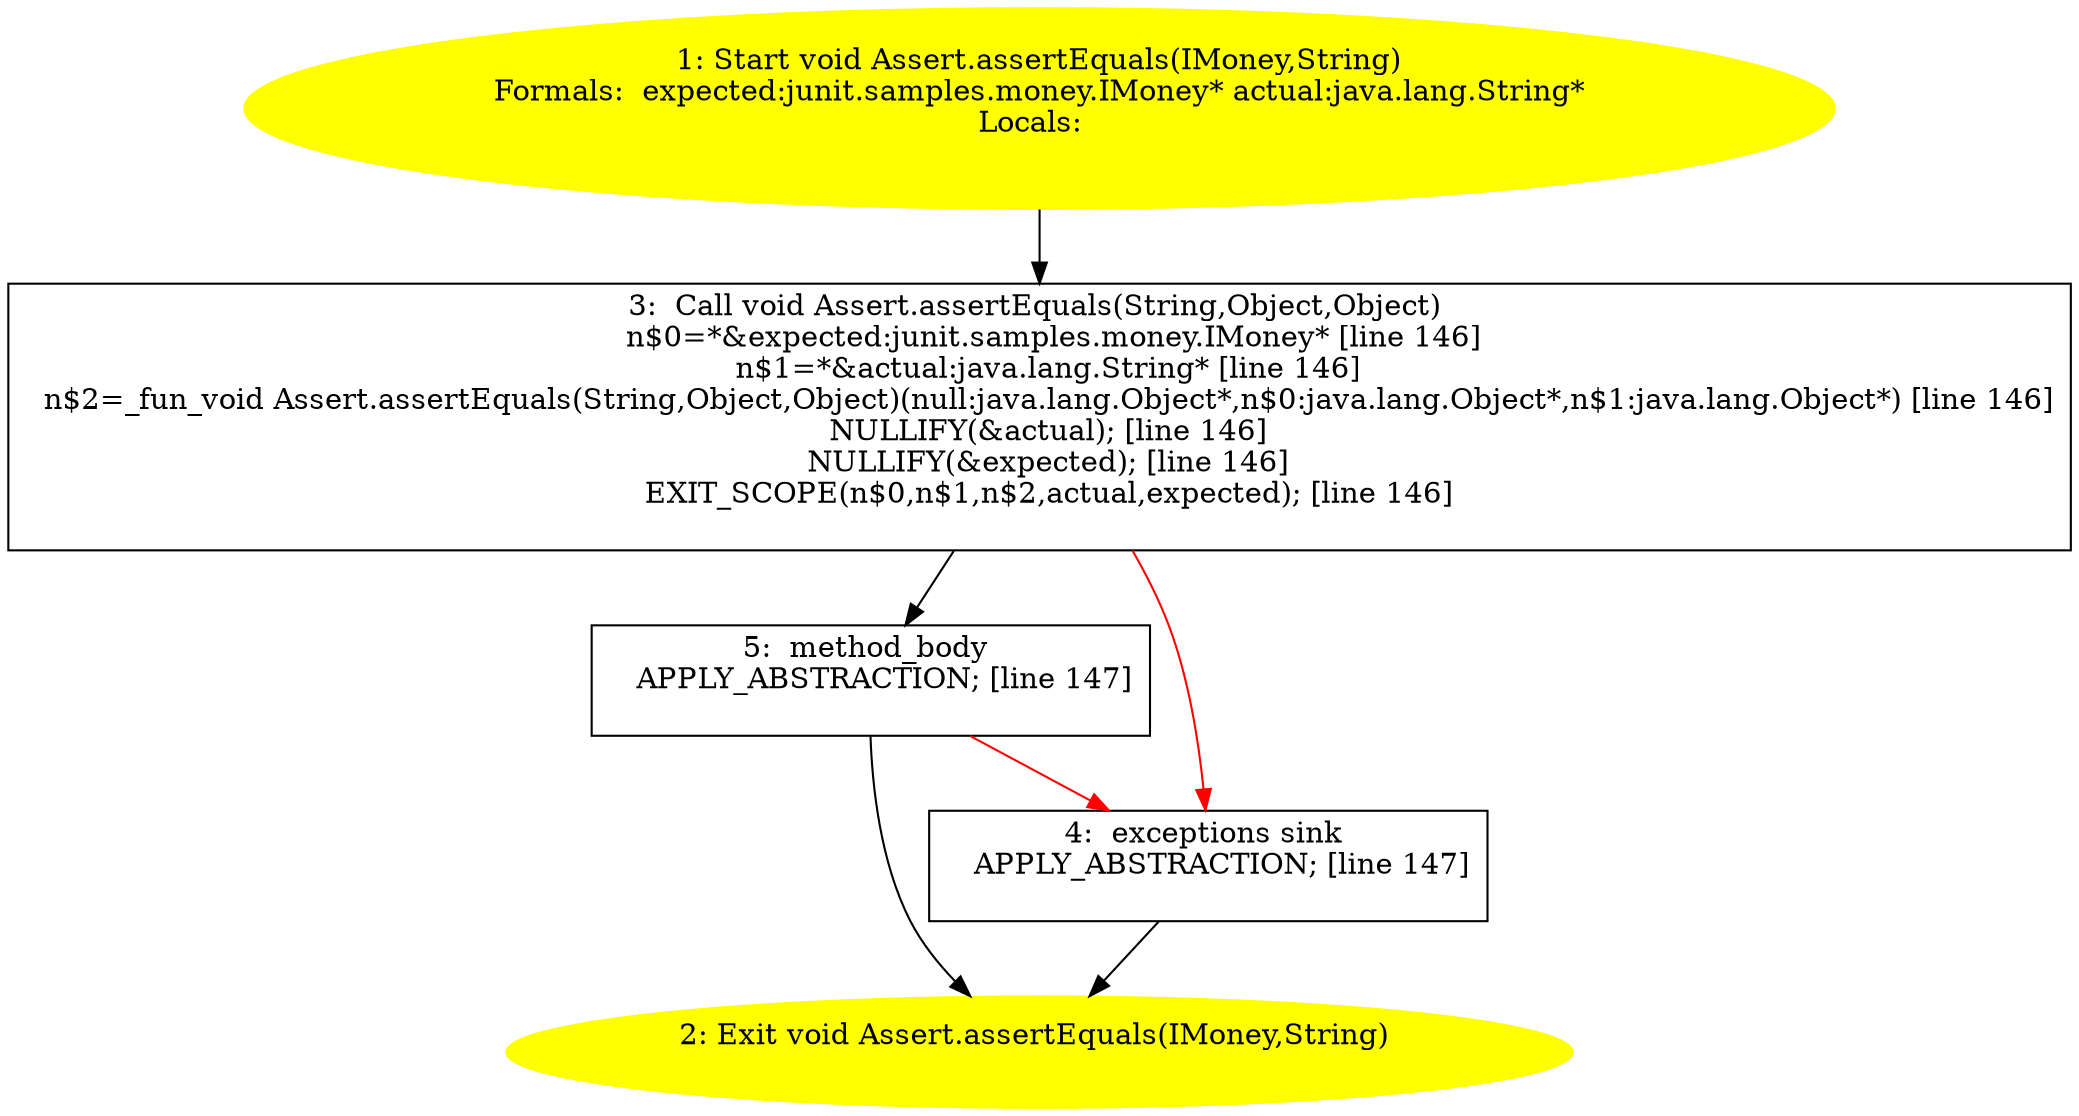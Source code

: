 /* @generated */
digraph cfg {
"org.junit.Assert.assertEquals(junit.samples.money.IMoney,java.lang.String):void.52d2d7174018f26f56e038f729f05d4d_1" [label="1: Start void Assert.assertEquals(IMoney,String)\nFormals:  expected:junit.samples.money.IMoney* actual:java.lang.String*\nLocals:  \n  " color=yellow style=filled]
	

	 "org.junit.Assert.assertEquals(junit.samples.money.IMoney,java.lang.String):void.52d2d7174018f26f56e038f729f05d4d_1" -> "org.junit.Assert.assertEquals(junit.samples.money.IMoney,java.lang.String):void.52d2d7174018f26f56e038f729f05d4d_3" ;
"org.junit.Assert.assertEquals(junit.samples.money.IMoney,java.lang.String):void.52d2d7174018f26f56e038f729f05d4d_2" [label="2: Exit void Assert.assertEquals(IMoney,String) \n  " color=yellow style=filled]
	

"org.junit.Assert.assertEquals(junit.samples.money.IMoney,java.lang.String):void.52d2d7174018f26f56e038f729f05d4d_3" [label="3:  Call void Assert.assertEquals(String,Object,Object) \n   n$0=*&expected:junit.samples.money.IMoney* [line 146]\n  n$1=*&actual:java.lang.String* [line 146]\n  n$2=_fun_void Assert.assertEquals(String,Object,Object)(null:java.lang.Object*,n$0:java.lang.Object*,n$1:java.lang.Object*) [line 146]\n  NULLIFY(&actual); [line 146]\n  NULLIFY(&expected); [line 146]\n  EXIT_SCOPE(n$0,n$1,n$2,actual,expected); [line 146]\n " shape="box"]
	

	 "org.junit.Assert.assertEquals(junit.samples.money.IMoney,java.lang.String):void.52d2d7174018f26f56e038f729f05d4d_3" -> "org.junit.Assert.assertEquals(junit.samples.money.IMoney,java.lang.String):void.52d2d7174018f26f56e038f729f05d4d_5" ;
	 "org.junit.Assert.assertEquals(junit.samples.money.IMoney,java.lang.String):void.52d2d7174018f26f56e038f729f05d4d_3" -> "org.junit.Assert.assertEquals(junit.samples.money.IMoney,java.lang.String):void.52d2d7174018f26f56e038f729f05d4d_4" [color="red" ];
"org.junit.Assert.assertEquals(junit.samples.money.IMoney,java.lang.String):void.52d2d7174018f26f56e038f729f05d4d_4" [label="4:  exceptions sink \n   APPLY_ABSTRACTION; [line 147]\n " shape="box"]
	

	 "org.junit.Assert.assertEquals(junit.samples.money.IMoney,java.lang.String):void.52d2d7174018f26f56e038f729f05d4d_4" -> "org.junit.Assert.assertEquals(junit.samples.money.IMoney,java.lang.String):void.52d2d7174018f26f56e038f729f05d4d_2" ;
"org.junit.Assert.assertEquals(junit.samples.money.IMoney,java.lang.String):void.52d2d7174018f26f56e038f729f05d4d_5" [label="5:  method_body \n   APPLY_ABSTRACTION; [line 147]\n " shape="box"]
	

	 "org.junit.Assert.assertEquals(junit.samples.money.IMoney,java.lang.String):void.52d2d7174018f26f56e038f729f05d4d_5" -> "org.junit.Assert.assertEquals(junit.samples.money.IMoney,java.lang.String):void.52d2d7174018f26f56e038f729f05d4d_2" ;
	 "org.junit.Assert.assertEquals(junit.samples.money.IMoney,java.lang.String):void.52d2d7174018f26f56e038f729f05d4d_5" -> "org.junit.Assert.assertEquals(junit.samples.money.IMoney,java.lang.String):void.52d2d7174018f26f56e038f729f05d4d_4" [color="red" ];
}
